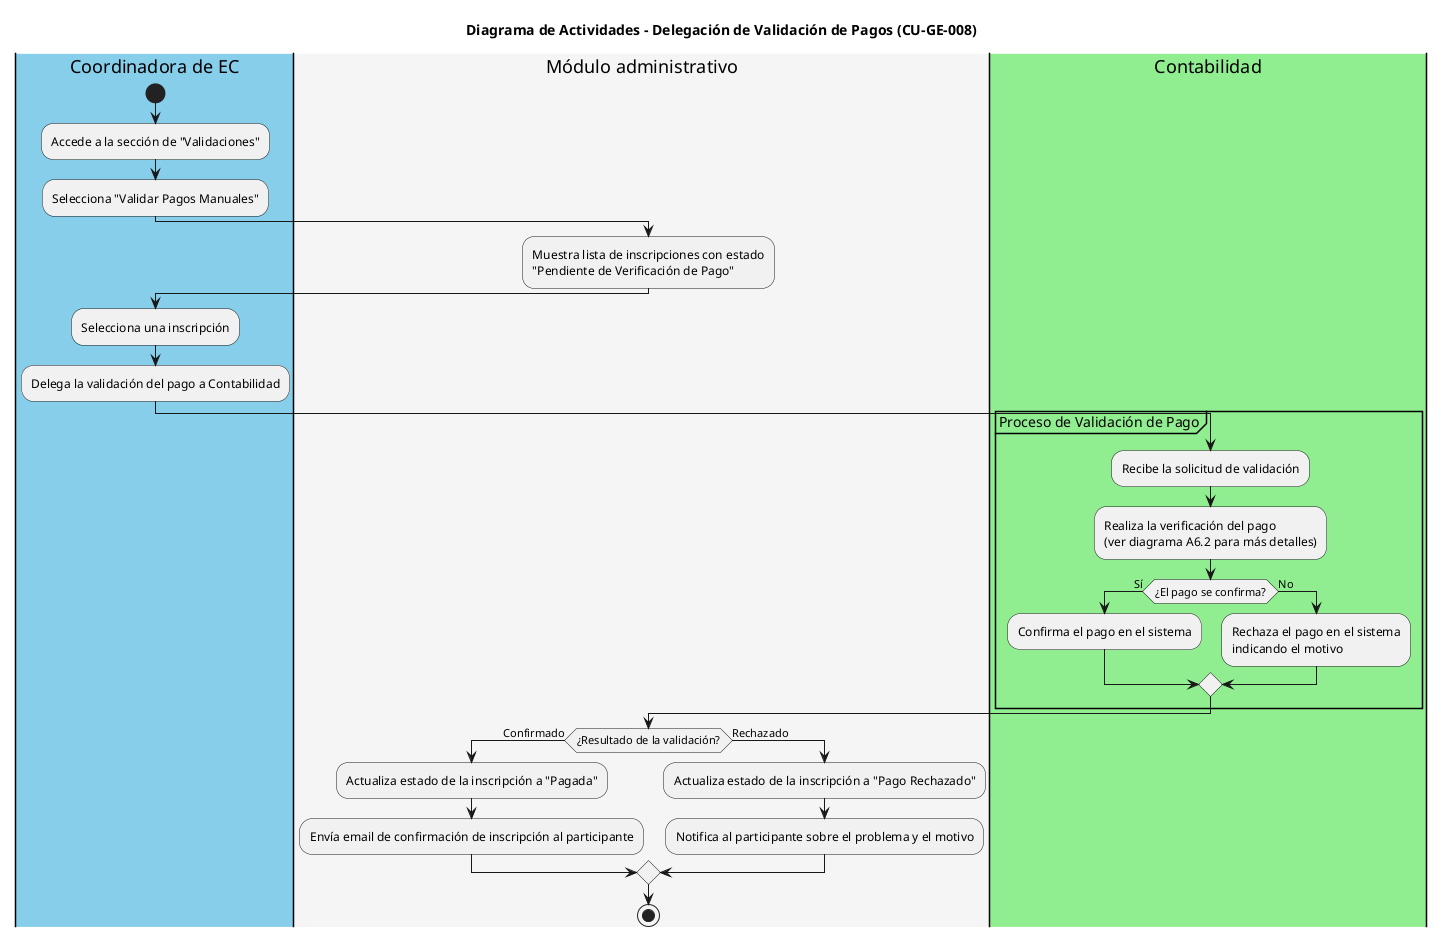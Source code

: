 @startuml
title Diagrama de Actividades - Delegación de Validación de Pagos (CU-GE-008)

|#skyblue|Coordinadora de EC|
start
:Accede a la sección de "Validaciones";
:Selecciona "Validar Pagos Manuales";

|#whitesmoke|Módulo administrativo|
:Muestra lista de inscripciones con estado
"Pendiente de Verificación de Pago";

|#skyblue|Coordinadora de EC|
:Selecciona una inscripción;
:Delega la validación del pago a Contabilidad;

|#lightgreen|Contabilidad|
partition "Proceso de Validación de Pago" {
    :Recibe la solicitud de validación;
    :Realiza la verificación del pago
    (ver diagrama A6.2 para más detalles);
    if (¿El pago se confirma?) then (Sí)
        :Confirma el pago en el sistema;
    else (No)
        :Rechaza el pago en el sistema
        indicando el motivo;
    endif
}

|#whitesmoke|Módulo administrativo|
if (¿Resultado de la validación?) then (Confirmado)
    :Actualiza estado de la inscripción a "Pagada";
    :Envía email de confirmación de inscripción al participante;
else (Rechazado)
    :Actualiza estado de la inscripción a "Pago Rechazado";
    :Notifica al participante sobre el problema y el motivo;
endif

stop
@enduml
